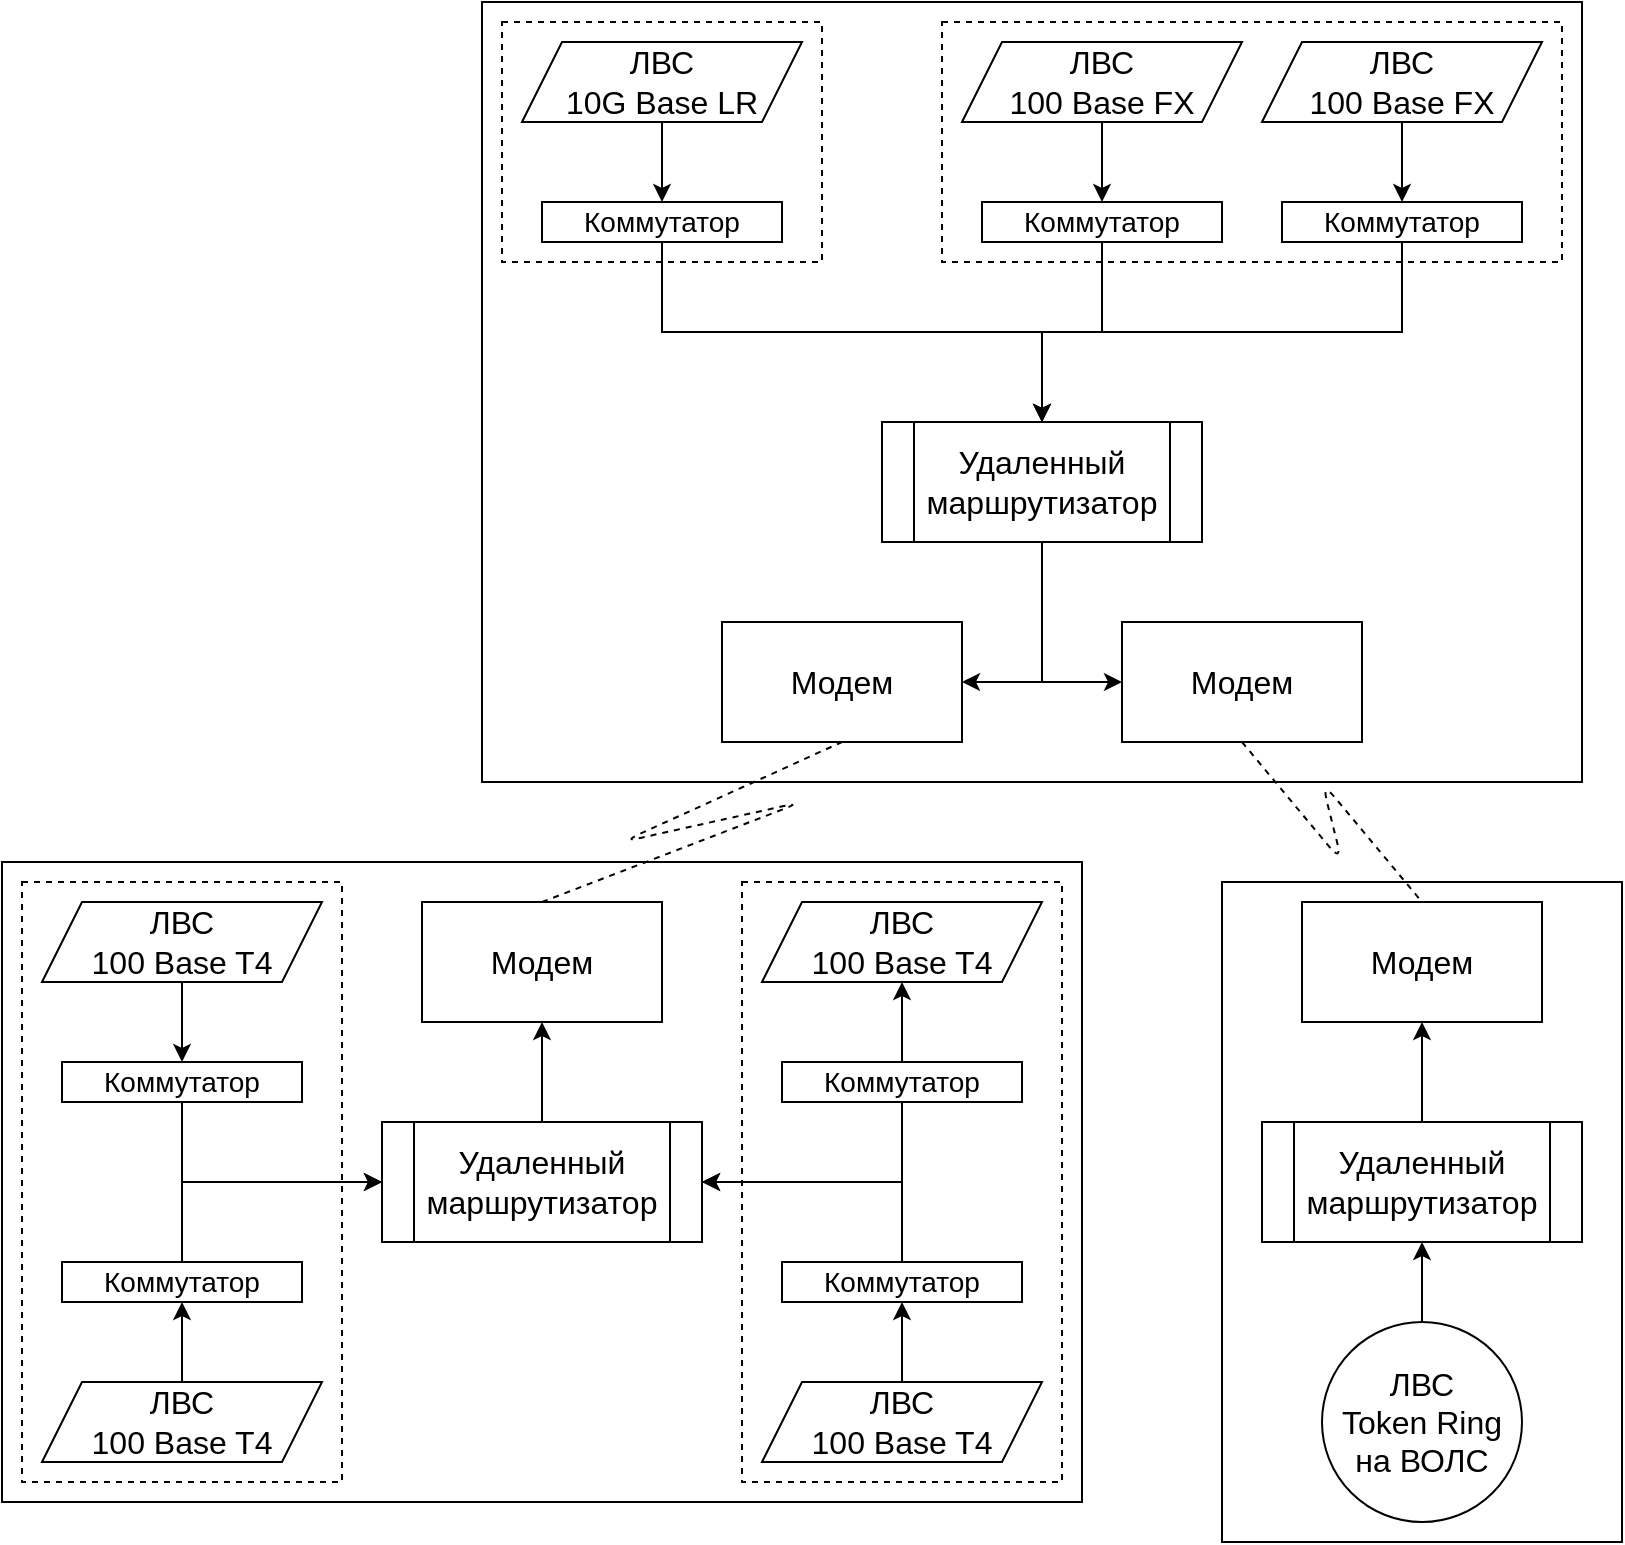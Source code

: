 <mxfile version="13.6.10" type="github">
  <diagram id="Ht1M8jgEwFfnCIfOTk4-" name="Page-1">
    <mxGraphModel dx="782" dy="1264" grid="1" gridSize="10" guides="1" tooltips="1" connect="1" arrows="1" fold="1" page="1" pageScale="1" pageWidth="1169" pageHeight="827" math="0" shadow="0">
      <root>
        <mxCell id="0" />
        <mxCell id="1" parent="0" />
        <mxCell id="H0Uw_oi4I9NrX1j97PpR-87" value="" style="rounded=0;whiteSpace=wrap;html=1;fontSize=16;" vertex="1" parent="1">
          <mxGeometry x="1670" y="-50" width="200" height="330" as="geometry" />
        </mxCell>
        <mxCell id="H0Uw_oi4I9NrX1j97PpR-51" value="" style="rounded=0;whiteSpace=wrap;html=1;fontSize=16;" vertex="1" parent="1">
          <mxGeometry x="1300" y="-490" width="550" height="390" as="geometry" />
        </mxCell>
        <mxCell id="H0Uw_oi4I9NrX1j97PpR-79" value="" style="rounded=0;whiteSpace=wrap;html=1;dashed=1;fontSize=16;" vertex="1" parent="1">
          <mxGeometry x="1530" y="-480" width="310" height="120" as="geometry" />
        </mxCell>
        <mxCell id="H0Uw_oi4I9NrX1j97PpR-78" value="" style="rounded=0;whiteSpace=wrap;html=1;dashed=1;fontSize=16;" vertex="1" parent="1">
          <mxGeometry x="1310" y="-480" width="160" height="120" as="geometry" />
        </mxCell>
        <mxCell id="H0Uw_oi4I9NrX1j97PpR-71" value="" style="rounded=0;whiteSpace=wrap;html=1;fontSize=16;" vertex="1" parent="1">
          <mxGeometry x="1060" y="-60" width="540" height="320" as="geometry" />
        </mxCell>
        <mxCell id="H0Uw_oi4I9NrX1j97PpR-76" value="" style="rounded=0;whiteSpace=wrap;html=1;fontSize=16;dashed=1;" vertex="1" parent="1">
          <mxGeometry x="1430" y="-50" width="160" height="300" as="geometry" />
        </mxCell>
        <mxCell id="H0Uw_oi4I9NrX1j97PpR-73" value="" style="rounded=0;whiteSpace=wrap;html=1;fontSize=16;dashed=1;" vertex="1" parent="1">
          <mxGeometry x="1070" y="-50" width="160" height="300" as="geometry" />
        </mxCell>
        <mxCell id="H0Uw_oi4I9NrX1j97PpR-38" style="edgeStyle=orthogonalEdgeStyle;rounded=0;orthogonalLoop=1;jettySize=auto;html=1;exitX=0.5;exitY=1;exitDx=0;exitDy=0;entryX=0.5;entryY=0;entryDx=0;entryDy=0;fontSize=16;" edge="1" parent="1" source="H0Uw_oi4I9NrX1j97PpR-29" target="H0Uw_oi4I9NrX1j97PpR-31">
          <mxGeometry relative="1" as="geometry" />
        </mxCell>
        <mxCell id="H0Uw_oi4I9NrX1j97PpR-29" value="&lt;font style=&quot;font-size: 14px;&quot;&gt;Коммутатор&lt;/font&gt;" style="rounded=0;whiteSpace=wrap;html=1;fontSize=14;" vertex="1" parent="1">
          <mxGeometry x="1330" y="-390" width="120" height="20" as="geometry" />
        </mxCell>
        <mxCell id="H0Uw_oi4I9NrX1j97PpR-35" style="edgeStyle=orthogonalEdgeStyle;rounded=0;orthogonalLoop=1;jettySize=auto;html=1;exitX=0.5;exitY=1;exitDx=0;exitDy=0;entryX=1;entryY=0.5;entryDx=0;entryDy=0;fontSize=16;" edge="1" parent="1" source="H0Uw_oi4I9NrX1j97PpR-31" target="H0Uw_oi4I9NrX1j97PpR-33">
          <mxGeometry relative="1" as="geometry" />
        </mxCell>
        <mxCell id="H0Uw_oi4I9NrX1j97PpR-36" style="edgeStyle=orthogonalEdgeStyle;rounded=0;orthogonalLoop=1;jettySize=auto;html=1;exitX=0.5;exitY=1;exitDx=0;exitDy=0;entryX=0;entryY=0.5;entryDx=0;entryDy=0;fontSize=16;" edge="1" parent="1" source="H0Uw_oi4I9NrX1j97PpR-31" target="H0Uw_oi4I9NrX1j97PpR-34">
          <mxGeometry relative="1" as="geometry" />
        </mxCell>
        <mxCell id="H0Uw_oi4I9NrX1j97PpR-31" value="Удаленный маршрутизатор" style="shape=process;whiteSpace=wrap;html=1;backgroundOutline=1;fontSize=16;" vertex="1" parent="1">
          <mxGeometry x="1500" y="-280" width="160" height="60" as="geometry" />
        </mxCell>
        <mxCell id="H0Uw_oi4I9NrX1j97PpR-33" value="Модем" style="rounded=0;whiteSpace=wrap;html=1;fontSize=16;" vertex="1" parent="1">
          <mxGeometry x="1420" y="-180" width="120" height="60" as="geometry" />
        </mxCell>
        <mxCell id="H0Uw_oi4I9NrX1j97PpR-34" value="Модем" style="rounded=0;whiteSpace=wrap;html=1;fontSize=16;" vertex="1" parent="1">
          <mxGeometry x="1620" y="-180" width="120" height="60" as="geometry" />
        </mxCell>
        <mxCell id="H0Uw_oi4I9NrX1j97PpR-44" style="edgeStyle=orthogonalEdgeStyle;rounded=0;orthogonalLoop=1;jettySize=auto;html=1;exitX=0.5;exitY=1;exitDx=0;exitDy=0;fontSize=16;entryX=0.5;entryY=0;entryDx=0;entryDy=0;" edge="1" parent="1" source="H0Uw_oi4I9NrX1j97PpR-39" target="H0Uw_oi4I9NrX1j97PpR-31">
          <mxGeometry relative="1" as="geometry">
            <mxPoint x="1580" y="-290.0" as="targetPoint" />
          </mxGeometry>
        </mxCell>
        <mxCell id="H0Uw_oi4I9NrX1j97PpR-39" value="&lt;font style=&quot;font-size: 14px;&quot;&gt;Коммутатор&lt;/font&gt;" style="rounded=0;whiteSpace=wrap;html=1;fontSize=14;" vertex="1" parent="1">
          <mxGeometry x="1700" y="-390" width="120" height="20" as="geometry" />
        </mxCell>
        <mxCell id="H0Uw_oi4I9NrX1j97PpR-43" style="edgeStyle=orthogonalEdgeStyle;rounded=0;orthogonalLoop=1;jettySize=auto;html=1;exitX=0.5;exitY=1;exitDx=0;exitDy=0;entryX=0.5;entryY=0;entryDx=0;entryDy=0;fontSize=16;" edge="1" parent="1" source="H0Uw_oi4I9NrX1j97PpR-40" target="H0Uw_oi4I9NrX1j97PpR-31">
          <mxGeometry relative="1" as="geometry" />
        </mxCell>
        <mxCell id="H0Uw_oi4I9NrX1j97PpR-40" value="&lt;font style=&quot;font-size: 14px;&quot;&gt;Коммутатор&lt;/font&gt;" style="rounded=0;whiteSpace=wrap;html=1;fontSize=14;" vertex="1" parent="1">
          <mxGeometry x="1550" y="-390" width="120" height="20" as="geometry" />
        </mxCell>
        <mxCell id="H0Uw_oi4I9NrX1j97PpR-46" style="edgeStyle=orthogonalEdgeStyle;rounded=0;orthogonalLoop=1;jettySize=auto;html=1;exitX=0.5;exitY=1;exitDx=0;exitDy=0;entryX=0.5;entryY=0;entryDx=0;entryDy=0;fontSize=16;" edge="1" parent="1" source="H0Uw_oi4I9NrX1j97PpR-45" target="H0Uw_oi4I9NrX1j97PpR-29">
          <mxGeometry relative="1" as="geometry" />
        </mxCell>
        <mxCell id="H0Uw_oi4I9NrX1j97PpR-45" value="ЛВС&lt;br&gt;10G Base LR" style="shape=parallelogram;perimeter=parallelogramPerimeter;whiteSpace=wrap;html=1;fixedSize=1;fontSize=16;" vertex="1" parent="1">
          <mxGeometry x="1320" y="-470" width="140" height="40" as="geometry" />
        </mxCell>
        <mxCell id="H0Uw_oi4I9NrX1j97PpR-49" style="edgeStyle=orthogonalEdgeStyle;rounded=0;orthogonalLoop=1;jettySize=auto;html=1;exitX=0.5;exitY=1;exitDx=0;exitDy=0;entryX=0.5;entryY=0;entryDx=0;entryDy=0;fontSize=16;" edge="1" parent="1" source="H0Uw_oi4I9NrX1j97PpR-47" target="H0Uw_oi4I9NrX1j97PpR-40">
          <mxGeometry relative="1" as="geometry" />
        </mxCell>
        <mxCell id="H0Uw_oi4I9NrX1j97PpR-47" value="ЛВС&lt;br&gt;100 Base FX" style="shape=parallelogram;perimeter=parallelogramPerimeter;whiteSpace=wrap;html=1;fixedSize=1;fontSize=16;" vertex="1" parent="1">
          <mxGeometry x="1540" y="-470" width="140" height="40" as="geometry" />
        </mxCell>
        <mxCell id="H0Uw_oi4I9NrX1j97PpR-50" style="edgeStyle=orthogonalEdgeStyle;rounded=0;orthogonalLoop=1;jettySize=auto;html=1;exitX=0.5;exitY=1;exitDx=0;exitDy=0;entryX=0.5;entryY=0;entryDx=0;entryDy=0;fontSize=16;" edge="1" parent="1" source="H0Uw_oi4I9NrX1j97PpR-48" target="H0Uw_oi4I9NrX1j97PpR-39">
          <mxGeometry relative="1" as="geometry" />
        </mxCell>
        <mxCell id="H0Uw_oi4I9NrX1j97PpR-48" value="ЛВС&lt;br&gt;100 Base FX" style="shape=parallelogram;perimeter=parallelogramPerimeter;whiteSpace=wrap;html=1;fixedSize=1;fontSize=16;" vertex="1" parent="1">
          <mxGeometry x="1690" y="-470" width="140" height="40" as="geometry" />
        </mxCell>
        <mxCell id="H0Uw_oi4I9NrX1j97PpR-52" value="Модем" style="rounded=0;whiteSpace=wrap;html=1;fontSize=16;" vertex="1" parent="1">
          <mxGeometry x="1270" y="-40" width="120" height="60" as="geometry" />
        </mxCell>
        <mxCell id="H0Uw_oi4I9NrX1j97PpR-70" style="edgeStyle=orthogonalEdgeStyle;rounded=0;orthogonalLoop=1;jettySize=auto;html=1;exitX=0.5;exitY=0;exitDx=0;exitDy=0;entryX=0.5;entryY=1;entryDx=0;entryDy=0;fontSize=16;" edge="1" parent="1" source="H0Uw_oi4I9NrX1j97PpR-53" target="H0Uw_oi4I9NrX1j97PpR-52">
          <mxGeometry relative="1" as="geometry" />
        </mxCell>
        <mxCell id="H0Uw_oi4I9NrX1j97PpR-53" value="Удаленный маршрутизатор" style="shape=process;whiteSpace=wrap;html=1;backgroundOutline=1;fontSize=16;" vertex="1" parent="1">
          <mxGeometry x="1250" y="70" width="160" height="60" as="geometry" />
        </mxCell>
        <mxCell id="H0Uw_oi4I9NrX1j97PpR-68" style="edgeStyle=orthogonalEdgeStyle;rounded=0;orthogonalLoop=1;jettySize=auto;html=1;exitX=0.5;exitY=0;exitDx=0;exitDy=0;entryX=0;entryY=0.5;entryDx=0;entryDy=0;fontSize=16;" edge="1" parent="1" source="H0Uw_oi4I9NrX1j97PpR-54" target="H0Uw_oi4I9NrX1j97PpR-53">
          <mxGeometry relative="1" as="geometry" />
        </mxCell>
        <mxCell id="H0Uw_oi4I9NrX1j97PpR-54" value="&lt;font style=&quot;font-size: 14px;&quot;&gt;Коммутатор&lt;/font&gt;" style="rounded=0;whiteSpace=wrap;html=1;fontSize=14;" vertex="1" parent="1">
          <mxGeometry x="1090" y="140" width="120" height="20" as="geometry" />
        </mxCell>
        <mxCell id="H0Uw_oi4I9NrX1j97PpR-69" style="edgeStyle=orthogonalEdgeStyle;rounded=0;orthogonalLoop=1;jettySize=auto;html=1;exitX=0.5;exitY=1;exitDx=0;exitDy=0;entryX=0;entryY=0.5;entryDx=0;entryDy=0;fontSize=16;" edge="1" parent="1" source="H0Uw_oi4I9NrX1j97PpR-55" target="H0Uw_oi4I9NrX1j97PpR-53">
          <mxGeometry relative="1" as="geometry" />
        </mxCell>
        <mxCell id="H0Uw_oi4I9NrX1j97PpR-55" value="&lt;font style=&quot;font-size: 14px;&quot;&gt;Коммутатор&lt;/font&gt;" style="rounded=0;whiteSpace=wrap;html=1;fontSize=14;" vertex="1" parent="1">
          <mxGeometry x="1090" y="40" width="120" height="20" as="geometry" />
        </mxCell>
        <mxCell id="H0Uw_oi4I9NrX1j97PpR-65" style="edgeStyle=orthogonalEdgeStyle;rounded=0;orthogonalLoop=1;jettySize=auto;html=1;exitX=0.5;exitY=0;exitDx=0;exitDy=0;entryX=0.5;entryY=1;entryDx=0;entryDy=0;fontSize=16;" edge="1" parent="1" source="H0Uw_oi4I9NrX1j97PpR-56" target="H0Uw_oi4I9NrX1j97PpR-60">
          <mxGeometry relative="1" as="geometry" />
        </mxCell>
        <mxCell id="H0Uw_oi4I9NrX1j97PpR-66" style="edgeStyle=orthogonalEdgeStyle;rounded=0;orthogonalLoop=1;jettySize=auto;html=1;exitX=0.5;exitY=1;exitDx=0;exitDy=0;entryX=1;entryY=0.5;entryDx=0;entryDy=0;fontSize=16;" edge="1" parent="1" source="H0Uw_oi4I9NrX1j97PpR-56" target="H0Uw_oi4I9NrX1j97PpR-53">
          <mxGeometry relative="1" as="geometry" />
        </mxCell>
        <mxCell id="H0Uw_oi4I9NrX1j97PpR-56" value="&lt;font style=&quot;font-size: 14px;&quot;&gt;Коммутатор&lt;/font&gt;" style="rounded=0;whiteSpace=wrap;html=1;fontSize=14;" vertex="1" parent="1">
          <mxGeometry x="1450" y="40" width="120" height="20" as="geometry" />
        </mxCell>
        <mxCell id="H0Uw_oi4I9NrX1j97PpR-67" style="edgeStyle=orthogonalEdgeStyle;rounded=0;orthogonalLoop=1;jettySize=auto;html=1;exitX=0.5;exitY=0;exitDx=0;exitDy=0;fontSize=16;entryX=1;entryY=0.5;entryDx=0;entryDy=0;" edge="1" parent="1" source="H0Uw_oi4I9NrX1j97PpR-57" target="H0Uw_oi4I9NrX1j97PpR-53">
          <mxGeometry relative="1" as="geometry">
            <mxPoint x="1430" y="80" as="targetPoint" />
          </mxGeometry>
        </mxCell>
        <mxCell id="H0Uw_oi4I9NrX1j97PpR-57" value="&lt;font style=&quot;font-size: 14px;&quot;&gt;Коммутатор&lt;/font&gt;" style="rounded=0;whiteSpace=wrap;html=1;fontSize=14;" vertex="1" parent="1">
          <mxGeometry x="1450" y="140" width="120" height="20" as="geometry" />
        </mxCell>
        <mxCell id="H0Uw_oi4I9NrX1j97PpR-63" style="edgeStyle=orthogonalEdgeStyle;rounded=0;orthogonalLoop=1;jettySize=auto;html=1;exitX=0.5;exitY=0;exitDx=0;exitDy=0;entryX=0.5;entryY=1;entryDx=0;entryDy=0;fontSize=16;" edge="1" parent="1" source="H0Uw_oi4I9NrX1j97PpR-58" target="H0Uw_oi4I9NrX1j97PpR-54">
          <mxGeometry relative="1" as="geometry" />
        </mxCell>
        <mxCell id="H0Uw_oi4I9NrX1j97PpR-58" value="ЛВС&lt;br&gt;100 Base T4" style="shape=parallelogram;perimeter=parallelogramPerimeter;whiteSpace=wrap;html=1;fixedSize=1;fontSize=16;" vertex="1" parent="1">
          <mxGeometry x="1080" y="200" width="140" height="40" as="geometry" />
        </mxCell>
        <mxCell id="H0Uw_oi4I9NrX1j97PpR-62" style="edgeStyle=orthogonalEdgeStyle;rounded=0;orthogonalLoop=1;jettySize=auto;html=1;exitX=0.5;exitY=1;exitDx=0;exitDy=0;entryX=0.5;entryY=0;entryDx=0;entryDy=0;fontSize=16;" edge="1" parent="1" source="H0Uw_oi4I9NrX1j97PpR-59" target="H0Uw_oi4I9NrX1j97PpR-55">
          <mxGeometry relative="1" as="geometry" />
        </mxCell>
        <mxCell id="H0Uw_oi4I9NrX1j97PpR-59" value="ЛВС&lt;br&gt;100 Base T4" style="shape=parallelogram;perimeter=parallelogramPerimeter;whiteSpace=wrap;html=1;fixedSize=1;fontSize=16;" vertex="1" parent="1">
          <mxGeometry x="1080" y="-40" width="140" height="40" as="geometry" />
        </mxCell>
        <mxCell id="H0Uw_oi4I9NrX1j97PpR-60" value="ЛВС&lt;br&gt;100 Base T4" style="shape=parallelogram;perimeter=parallelogramPerimeter;whiteSpace=wrap;html=1;fixedSize=1;fontSize=16;" vertex="1" parent="1">
          <mxGeometry x="1440" y="-40" width="140" height="40" as="geometry" />
        </mxCell>
        <mxCell id="H0Uw_oi4I9NrX1j97PpR-64" style="edgeStyle=orthogonalEdgeStyle;rounded=0;orthogonalLoop=1;jettySize=auto;html=1;exitX=0.5;exitY=0;exitDx=0;exitDy=0;entryX=0.5;entryY=1;entryDx=0;entryDy=0;fontSize=16;" edge="1" parent="1" source="H0Uw_oi4I9NrX1j97PpR-61" target="H0Uw_oi4I9NrX1j97PpR-57">
          <mxGeometry relative="1" as="geometry" />
        </mxCell>
        <mxCell id="H0Uw_oi4I9NrX1j97PpR-61" value="ЛВС&lt;br&gt;100 Base T4" style="shape=parallelogram;perimeter=parallelogramPerimeter;whiteSpace=wrap;html=1;fixedSize=1;fontSize=16;" vertex="1" parent="1">
          <mxGeometry x="1440" y="200" width="140" height="40" as="geometry" />
        </mxCell>
        <mxCell id="H0Uw_oi4I9NrX1j97PpR-72" value="" style="endArrow=none;dashed=1;html=1;fontSize=16;exitX=0.5;exitY=0;exitDx=0;exitDy=0;entryX=0.5;entryY=1;entryDx=0;entryDy=0;" edge="1" parent="1" source="H0Uw_oi4I9NrX1j97PpR-52" target="H0Uw_oi4I9NrX1j97PpR-33">
          <mxGeometry width="50" height="50" relative="1" as="geometry">
            <mxPoint x="1360" y="-30" as="sourcePoint" />
            <mxPoint x="1410" y="-80" as="targetPoint" />
            <Array as="points">
              <mxPoint x="1460" y="-90" />
              <mxPoint x="1370" y="-70" />
            </Array>
          </mxGeometry>
        </mxCell>
        <mxCell id="H0Uw_oi4I9NrX1j97PpR-80" value="Модем" style="rounded=0;whiteSpace=wrap;html=1;fontSize=16;" vertex="1" parent="1">
          <mxGeometry x="1710" y="-40" width="120" height="60" as="geometry" />
        </mxCell>
        <mxCell id="H0Uw_oi4I9NrX1j97PpR-84" style="edgeStyle=orthogonalEdgeStyle;rounded=0;orthogonalLoop=1;jettySize=auto;html=1;exitX=0.5;exitY=0;exitDx=0;exitDy=0;entryX=0.5;entryY=1;entryDx=0;entryDy=0;fontSize=16;" edge="1" parent="1" source="H0Uw_oi4I9NrX1j97PpR-81" target="H0Uw_oi4I9NrX1j97PpR-80">
          <mxGeometry relative="1" as="geometry" />
        </mxCell>
        <mxCell id="H0Uw_oi4I9NrX1j97PpR-81" value="Удаленный маршрутизатор" style="shape=process;whiteSpace=wrap;html=1;backgroundOutline=1;fontSize=16;" vertex="1" parent="1">
          <mxGeometry x="1690" y="70" width="160" height="60" as="geometry" />
        </mxCell>
        <mxCell id="H0Uw_oi4I9NrX1j97PpR-83" style="edgeStyle=orthogonalEdgeStyle;rounded=0;orthogonalLoop=1;jettySize=auto;html=1;exitX=0.5;exitY=0;exitDx=0;exitDy=0;entryX=0.5;entryY=1;entryDx=0;entryDy=0;fontSize=16;" edge="1" parent="1" source="H0Uw_oi4I9NrX1j97PpR-82" target="H0Uw_oi4I9NrX1j97PpR-81">
          <mxGeometry relative="1" as="geometry" />
        </mxCell>
        <mxCell id="H0Uw_oi4I9NrX1j97PpR-82" value="ЛВС&lt;br&gt;Token Ring на ВОЛС" style="ellipse;whiteSpace=wrap;html=1;aspect=fixed;fontSize=16;" vertex="1" parent="1">
          <mxGeometry x="1720" y="170" width="100" height="100" as="geometry" />
        </mxCell>
        <mxCell id="H0Uw_oi4I9NrX1j97PpR-86" value="" style="endArrow=none;dashed=1;html=1;fontSize=16;entryX=0.5;entryY=0;entryDx=0;entryDy=0;exitX=0.5;exitY=1;exitDx=0;exitDy=0;" edge="1" parent="1" source="H0Uw_oi4I9NrX1j97PpR-34" target="H0Uw_oi4I9NrX1j97PpR-80">
          <mxGeometry width="50" height="50" relative="1" as="geometry">
            <mxPoint x="1360" y="-60" as="sourcePoint" />
            <mxPoint x="1410" y="-110" as="targetPoint" />
            <Array as="points">
              <mxPoint x="1730" y="-60" />
              <mxPoint x="1720" y="-100" />
            </Array>
          </mxGeometry>
        </mxCell>
      </root>
    </mxGraphModel>
  </diagram>
</mxfile>
